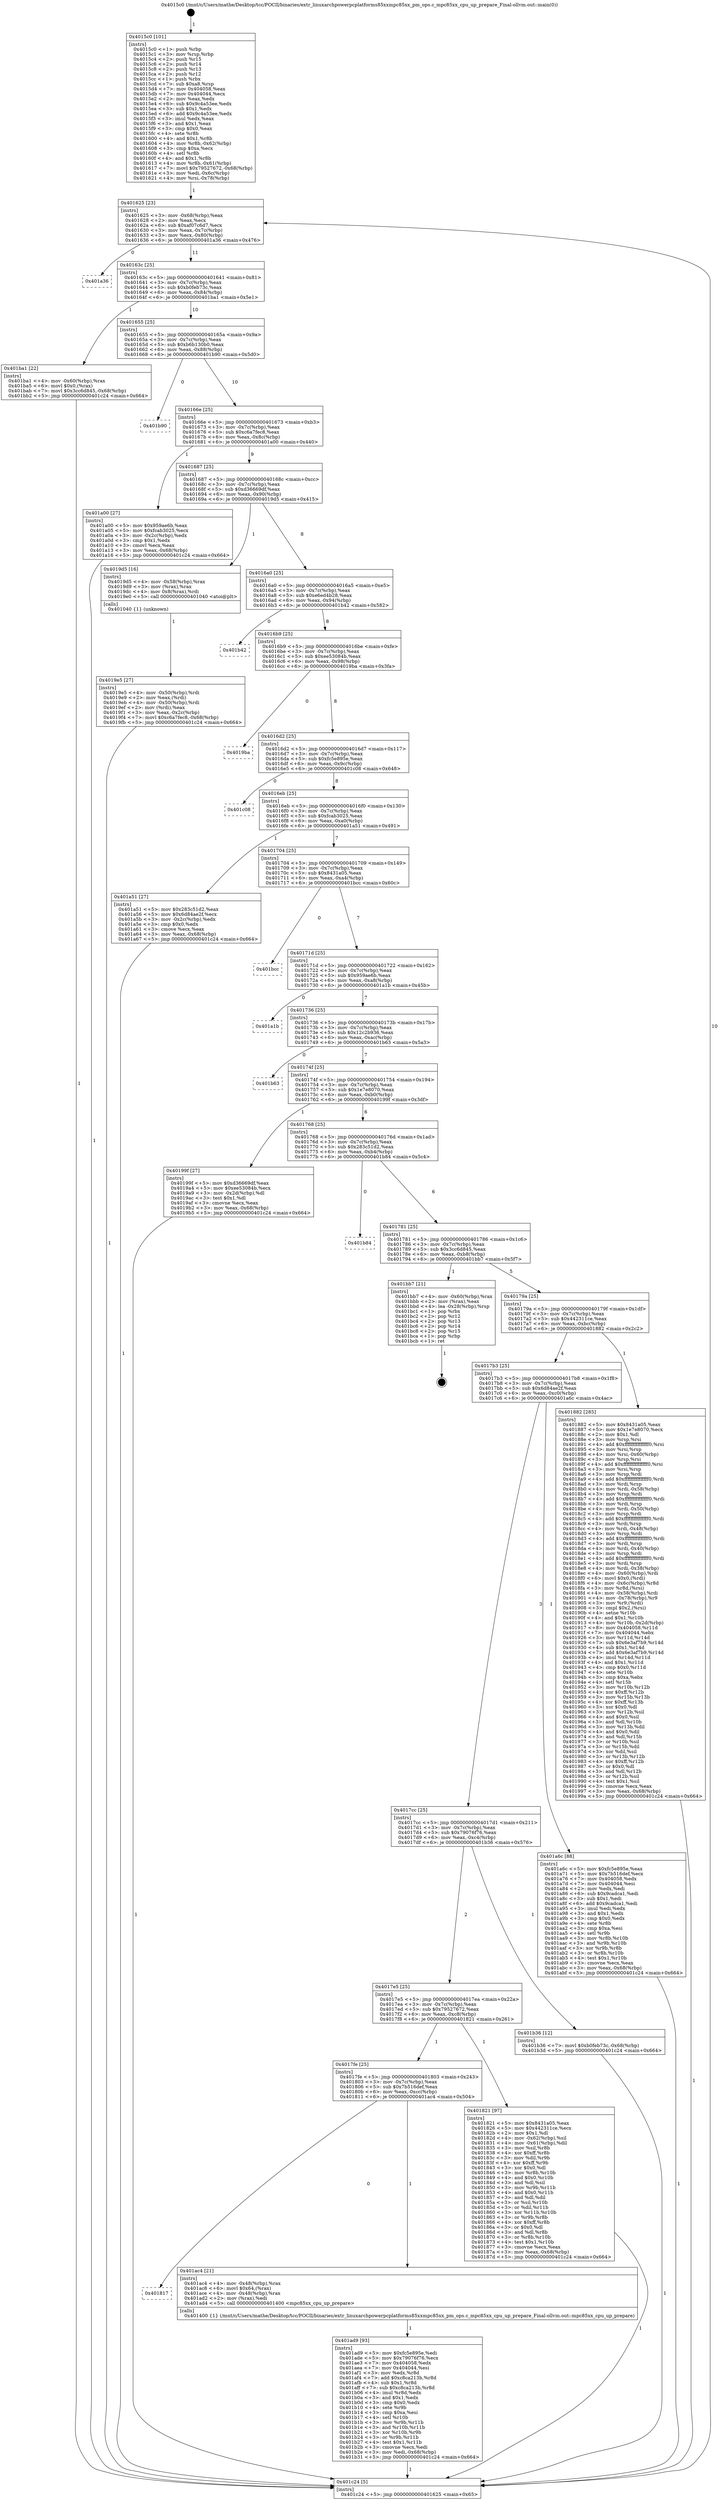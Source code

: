 digraph "0x4015c0" {
  label = "0x4015c0 (/mnt/c/Users/mathe/Desktop/tcc/POCII/binaries/extr_linuxarchpowerpcplatforms85xxmpc85xx_pm_ops.c_mpc85xx_cpu_up_prepare_Final-ollvm.out::main(0))"
  labelloc = "t"
  node[shape=record]

  Entry [label="",width=0.3,height=0.3,shape=circle,fillcolor=black,style=filled]
  "0x401625" [label="{
     0x401625 [23]\l
     | [instrs]\l
     &nbsp;&nbsp;0x401625 \<+3\>: mov -0x68(%rbp),%eax\l
     &nbsp;&nbsp;0x401628 \<+2\>: mov %eax,%ecx\l
     &nbsp;&nbsp;0x40162a \<+6\>: sub $0xaf07c6d7,%ecx\l
     &nbsp;&nbsp;0x401630 \<+3\>: mov %eax,-0x7c(%rbp)\l
     &nbsp;&nbsp;0x401633 \<+3\>: mov %ecx,-0x80(%rbp)\l
     &nbsp;&nbsp;0x401636 \<+6\>: je 0000000000401a36 \<main+0x476\>\l
  }"]
  "0x401a36" [label="{
     0x401a36\l
  }", style=dashed]
  "0x40163c" [label="{
     0x40163c [25]\l
     | [instrs]\l
     &nbsp;&nbsp;0x40163c \<+5\>: jmp 0000000000401641 \<main+0x81\>\l
     &nbsp;&nbsp;0x401641 \<+3\>: mov -0x7c(%rbp),%eax\l
     &nbsp;&nbsp;0x401644 \<+5\>: sub $0xb0feb73c,%eax\l
     &nbsp;&nbsp;0x401649 \<+6\>: mov %eax,-0x84(%rbp)\l
     &nbsp;&nbsp;0x40164f \<+6\>: je 0000000000401ba1 \<main+0x5e1\>\l
  }"]
  Exit [label="",width=0.3,height=0.3,shape=circle,fillcolor=black,style=filled,peripheries=2]
  "0x401ba1" [label="{
     0x401ba1 [22]\l
     | [instrs]\l
     &nbsp;&nbsp;0x401ba1 \<+4\>: mov -0x60(%rbp),%rax\l
     &nbsp;&nbsp;0x401ba5 \<+6\>: movl $0x0,(%rax)\l
     &nbsp;&nbsp;0x401bab \<+7\>: movl $0x3cc6d845,-0x68(%rbp)\l
     &nbsp;&nbsp;0x401bb2 \<+5\>: jmp 0000000000401c24 \<main+0x664\>\l
  }"]
  "0x401655" [label="{
     0x401655 [25]\l
     | [instrs]\l
     &nbsp;&nbsp;0x401655 \<+5\>: jmp 000000000040165a \<main+0x9a\>\l
     &nbsp;&nbsp;0x40165a \<+3\>: mov -0x7c(%rbp),%eax\l
     &nbsp;&nbsp;0x40165d \<+5\>: sub $0xb6b130b0,%eax\l
     &nbsp;&nbsp;0x401662 \<+6\>: mov %eax,-0x88(%rbp)\l
     &nbsp;&nbsp;0x401668 \<+6\>: je 0000000000401b90 \<main+0x5d0\>\l
  }"]
  "0x401ad9" [label="{
     0x401ad9 [93]\l
     | [instrs]\l
     &nbsp;&nbsp;0x401ad9 \<+5\>: mov $0xfc5e895e,%edi\l
     &nbsp;&nbsp;0x401ade \<+5\>: mov $0x79076f76,%ecx\l
     &nbsp;&nbsp;0x401ae3 \<+7\>: mov 0x404058,%edx\l
     &nbsp;&nbsp;0x401aea \<+7\>: mov 0x404044,%esi\l
     &nbsp;&nbsp;0x401af1 \<+3\>: mov %edx,%r8d\l
     &nbsp;&nbsp;0x401af4 \<+7\>: add $0xc8ca213b,%r8d\l
     &nbsp;&nbsp;0x401afb \<+4\>: sub $0x1,%r8d\l
     &nbsp;&nbsp;0x401aff \<+7\>: sub $0xc8ca213b,%r8d\l
     &nbsp;&nbsp;0x401b06 \<+4\>: imul %r8d,%edx\l
     &nbsp;&nbsp;0x401b0a \<+3\>: and $0x1,%edx\l
     &nbsp;&nbsp;0x401b0d \<+3\>: cmp $0x0,%edx\l
     &nbsp;&nbsp;0x401b10 \<+4\>: sete %r9b\l
     &nbsp;&nbsp;0x401b14 \<+3\>: cmp $0xa,%esi\l
     &nbsp;&nbsp;0x401b17 \<+4\>: setl %r10b\l
     &nbsp;&nbsp;0x401b1b \<+3\>: mov %r9b,%r11b\l
     &nbsp;&nbsp;0x401b1e \<+3\>: and %r10b,%r11b\l
     &nbsp;&nbsp;0x401b21 \<+3\>: xor %r10b,%r9b\l
     &nbsp;&nbsp;0x401b24 \<+3\>: or %r9b,%r11b\l
     &nbsp;&nbsp;0x401b27 \<+4\>: test $0x1,%r11b\l
     &nbsp;&nbsp;0x401b2b \<+3\>: cmovne %ecx,%edi\l
     &nbsp;&nbsp;0x401b2e \<+3\>: mov %edi,-0x68(%rbp)\l
     &nbsp;&nbsp;0x401b31 \<+5\>: jmp 0000000000401c24 \<main+0x664\>\l
  }"]
  "0x401b90" [label="{
     0x401b90\l
  }", style=dashed]
  "0x40166e" [label="{
     0x40166e [25]\l
     | [instrs]\l
     &nbsp;&nbsp;0x40166e \<+5\>: jmp 0000000000401673 \<main+0xb3\>\l
     &nbsp;&nbsp;0x401673 \<+3\>: mov -0x7c(%rbp),%eax\l
     &nbsp;&nbsp;0x401676 \<+5\>: sub $0xc6a7fec8,%eax\l
     &nbsp;&nbsp;0x40167b \<+6\>: mov %eax,-0x8c(%rbp)\l
     &nbsp;&nbsp;0x401681 \<+6\>: je 0000000000401a00 \<main+0x440\>\l
  }"]
  "0x401817" [label="{
     0x401817\l
  }", style=dashed]
  "0x401a00" [label="{
     0x401a00 [27]\l
     | [instrs]\l
     &nbsp;&nbsp;0x401a00 \<+5\>: mov $0x959ae6b,%eax\l
     &nbsp;&nbsp;0x401a05 \<+5\>: mov $0xfcab3025,%ecx\l
     &nbsp;&nbsp;0x401a0a \<+3\>: mov -0x2c(%rbp),%edx\l
     &nbsp;&nbsp;0x401a0d \<+3\>: cmp $0x1,%edx\l
     &nbsp;&nbsp;0x401a10 \<+3\>: cmovl %ecx,%eax\l
     &nbsp;&nbsp;0x401a13 \<+3\>: mov %eax,-0x68(%rbp)\l
     &nbsp;&nbsp;0x401a16 \<+5\>: jmp 0000000000401c24 \<main+0x664\>\l
  }"]
  "0x401687" [label="{
     0x401687 [25]\l
     | [instrs]\l
     &nbsp;&nbsp;0x401687 \<+5\>: jmp 000000000040168c \<main+0xcc\>\l
     &nbsp;&nbsp;0x40168c \<+3\>: mov -0x7c(%rbp),%eax\l
     &nbsp;&nbsp;0x40168f \<+5\>: sub $0xd36669df,%eax\l
     &nbsp;&nbsp;0x401694 \<+6\>: mov %eax,-0x90(%rbp)\l
     &nbsp;&nbsp;0x40169a \<+6\>: je 00000000004019d5 \<main+0x415\>\l
  }"]
  "0x401ac4" [label="{
     0x401ac4 [21]\l
     | [instrs]\l
     &nbsp;&nbsp;0x401ac4 \<+4\>: mov -0x48(%rbp),%rax\l
     &nbsp;&nbsp;0x401ac8 \<+6\>: movl $0x64,(%rax)\l
     &nbsp;&nbsp;0x401ace \<+4\>: mov -0x48(%rbp),%rax\l
     &nbsp;&nbsp;0x401ad2 \<+2\>: mov (%rax),%edi\l
     &nbsp;&nbsp;0x401ad4 \<+5\>: call 0000000000401400 \<mpc85xx_cpu_up_prepare\>\l
     | [calls]\l
     &nbsp;&nbsp;0x401400 \{1\} (/mnt/c/Users/mathe/Desktop/tcc/POCII/binaries/extr_linuxarchpowerpcplatforms85xxmpc85xx_pm_ops.c_mpc85xx_cpu_up_prepare_Final-ollvm.out::mpc85xx_cpu_up_prepare)\l
  }"]
  "0x4019d5" [label="{
     0x4019d5 [16]\l
     | [instrs]\l
     &nbsp;&nbsp;0x4019d5 \<+4\>: mov -0x58(%rbp),%rax\l
     &nbsp;&nbsp;0x4019d9 \<+3\>: mov (%rax),%rax\l
     &nbsp;&nbsp;0x4019dc \<+4\>: mov 0x8(%rax),%rdi\l
     &nbsp;&nbsp;0x4019e0 \<+5\>: call 0000000000401040 \<atoi@plt\>\l
     | [calls]\l
     &nbsp;&nbsp;0x401040 \{1\} (unknown)\l
  }"]
  "0x4016a0" [label="{
     0x4016a0 [25]\l
     | [instrs]\l
     &nbsp;&nbsp;0x4016a0 \<+5\>: jmp 00000000004016a5 \<main+0xe5\>\l
     &nbsp;&nbsp;0x4016a5 \<+3\>: mov -0x7c(%rbp),%eax\l
     &nbsp;&nbsp;0x4016a8 \<+5\>: sub $0xe6ed4b28,%eax\l
     &nbsp;&nbsp;0x4016ad \<+6\>: mov %eax,-0x94(%rbp)\l
     &nbsp;&nbsp;0x4016b3 \<+6\>: je 0000000000401b42 \<main+0x582\>\l
  }"]
  "0x4019e5" [label="{
     0x4019e5 [27]\l
     | [instrs]\l
     &nbsp;&nbsp;0x4019e5 \<+4\>: mov -0x50(%rbp),%rdi\l
     &nbsp;&nbsp;0x4019e9 \<+2\>: mov %eax,(%rdi)\l
     &nbsp;&nbsp;0x4019eb \<+4\>: mov -0x50(%rbp),%rdi\l
     &nbsp;&nbsp;0x4019ef \<+2\>: mov (%rdi),%eax\l
     &nbsp;&nbsp;0x4019f1 \<+3\>: mov %eax,-0x2c(%rbp)\l
     &nbsp;&nbsp;0x4019f4 \<+7\>: movl $0xc6a7fec8,-0x68(%rbp)\l
     &nbsp;&nbsp;0x4019fb \<+5\>: jmp 0000000000401c24 \<main+0x664\>\l
  }"]
  "0x401b42" [label="{
     0x401b42\l
  }", style=dashed]
  "0x4016b9" [label="{
     0x4016b9 [25]\l
     | [instrs]\l
     &nbsp;&nbsp;0x4016b9 \<+5\>: jmp 00000000004016be \<main+0xfe\>\l
     &nbsp;&nbsp;0x4016be \<+3\>: mov -0x7c(%rbp),%eax\l
     &nbsp;&nbsp;0x4016c1 \<+5\>: sub $0xee53084b,%eax\l
     &nbsp;&nbsp;0x4016c6 \<+6\>: mov %eax,-0x98(%rbp)\l
     &nbsp;&nbsp;0x4016cc \<+6\>: je 00000000004019ba \<main+0x3fa\>\l
  }"]
  "0x4015c0" [label="{
     0x4015c0 [101]\l
     | [instrs]\l
     &nbsp;&nbsp;0x4015c0 \<+1\>: push %rbp\l
     &nbsp;&nbsp;0x4015c1 \<+3\>: mov %rsp,%rbp\l
     &nbsp;&nbsp;0x4015c4 \<+2\>: push %r15\l
     &nbsp;&nbsp;0x4015c6 \<+2\>: push %r14\l
     &nbsp;&nbsp;0x4015c8 \<+2\>: push %r13\l
     &nbsp;&nbsp;0x4015ca \<+2\>: push %r12\l
     &nbsp;&nbsp;0x4015cc \<+1\>: push %rbx\l
     &nbsp;&nbsp;0x4015cd \<+7\>: sub $0xa8,%rsp\l
     &nbsp;&nbsp;0x4015d4 \<+7\>: mov 0x404058,%eax\l
     &nbsp;&nbsp;0x4015db \<+7\>: mov 0x404044,%ecx\l
     &nbsp;&nbsp;0x4015e2 \<+2\>: mov %eax,%edx\l
     &nbsp;&nbsp;0x4015e4 \<+6\>: sub $0x9c4a53ee,%edx\l
     &nbsp;&nbsp;0x4015ea \<+3\>: sub $0x1,%edx\l
     &nbsp;&nbsp;0x4015ed \<+6\>: add $0x9c4a53ee,%edx\l
     &nbsp;&nbsp;0x4015f3 \<+3\>: imul %edx,%eax\l
     &nbsp;&nbsp;0x4015f6 \<+3\>: and $0x1,%eax\l
     &nbsp;&nbsp;0x4015f9 \<+3\>: cmp $0x0,%eax\l
     &nbsp;&nbsp;0x4015fc \<+4\>: sete %r8b\l
     &nbsp;&nbsp;0x401600 \<+4\>: and $0x1,%r8b\l
     &nbsp;&nbsp;0x401604 \<+4\>: mov %r8b,-0x62(%rbp)\l
     &nbsp;&nbsp;0x401608 \<+3\>: cmp $0xa,%ecx\l
     &nbsp;&nbsp;0x40160b \<+4\>: setl %r8b\l
     &nbsp;&nbsp;0x40160f \<+4\>: and $0x1,%r8b\l
     &nbsp;&nbsp;0x401613 \<+4\>: mov %r8b,-0x61(%rbp)\l
     &nbsp;&nbsp;0x401617 \<+7\>: movl $0x79527672,-0x68(%rbp)\l
     &nbsp;&nbsp;0x40161e \<+3\>: mov %edi,-0x6c(%rbp)\l
     &nbsp;&nbsp;0x401621 \<+4\>: mov %rsi,-0x78(%rbp)\l
  }"]
  "0x4019ba" [label="{
     0x4019ba\l
  }", style=dashed]
  "0x4016d2" [label="{
     0x4016d2 [25]\l
     | [instrs]\l
     &nbsp;&nbsp;0x4016d2 \<+5\>: jmp 00000000004016d7 \<main+0x117\>\l
     &nbsp;&nbsp;0x4016d7 \<+3\>: mov -0x7c(%rbp),%eax\l
     &nbsp;&nbsp;0x4016da \<+5\>: sub $0xfc5e895e,%eax\l
     &nbsp;&nbsp;0x4016df \<+6\>: mov %eax,-0x9c(%rbp)\l
     &nbsp;&nbsp;0x4016e5 \<+6\>: je 0000000000401c08 \<main+0x648\>\l
  }"]
  "0x401c24" [label="{
     0x401c24 [5]\l
     | [instrs]\l
     &nbsp;&nbsp;0x401c24 \<+5\>: jmp 0000000000401625 \<main+0x65\>\l
  }"]
  "0x401c08" [label="{
     0x401c08\l
  }", style=dashed]
  "0x4016eb" [label="{
     0x4016eb [25]\l
     | [instrs]\l
     &nbsp;&nbsp;0x4016eb \<+5\>: jmp 00000000004016f0 \<main+0x130\>\l
     &nbsp;&nbsp;0x4016f0 \<+3\>: mov -0x7c(%rbp),%eax\l
     &nbsp;&nbsp;0x4016f3 \<+5\>: sub $0xfcab3025,%eax\l
     &nbsp;&nbsp;0x4016f8 \<+6\>: mov %eax,-0xa0(%rbp)\l
     &nbsp;&nbsp;0x4016fe \<+6\>: je 0000000000401a51 \<main+0x491\>\l
  }"]
  "0x4017fe" [label="{
     0x4017fe [25]\l
     | [instrs]\l
     &nbsp;&nbsp;0x4017fe \<+5\>: jmp 0000000000401803 \<main+0x243\>\l
     &nbsp;&nbsp;0x401803 \<+3\>: mov -0x7c(%rbp),%eax\l
     &nbsp;&nbsp;0x401806 \<+5\>: sub $0x7b516def,%eax\l
     &nbsp;&nbsp;0x40180b \<+6\>: mov %eax,-0xcc(%rbp)\l
     &nbsp;&nbsp;0x401811 \<+6\>: je 0000000000401ac4 \<main+0x504\>\l
  }"]
  "0x401a51" [label="{
     0x401a51 [27]\l
     | [instrs]\l
     &nbsp;&nbsp;0x401a51 \<+5\>: mov $0x283c51d2,%eax\l
     &nbsp;&nbsp;0x401a56 \<+5\>: mov $0x6d84ae2f,%ecx\l
     &nbsp;&nbsp;0x401a5b \<+3\>: mov -0x2c(%rbp),%edx\l
     &nbsp;&nbsp;0x401a5e \<+3\>: cmp $0x0,%edx\l
     &nbsp;&nbsp;0x401a61 \<+3\>: cmove %ecx,%eax\l
     &nbsp;&nbsp;0x401a64 \<+3\>: mov %eax,-0x68(%rbp)\l
     &nbsp;&nbsp;0x401a67 \<+5\>: jmp 0000000000401c24 \<main+0x664\>\l
  }"]
  "0x401704" [label="{
     0x401704 [25]\l
     | [instrs]\l
     &nbsp;&nbsp;0x401704 \<+5\>: jmp 0000000000401709 \<main+0x149\>\l
     &nbsp;&nbsp;0x401709 \<+3\>: mov -0x7c(%rbp),%eax\l
     &nbsp;&nbsp;0x40170c \<+5\>: sub $0x8431a05,%eax\l
     &nbsp;&nbsp;0x401711 \<+6\>: mov %eax,-0xa4(%rbp)\l
     &nbsp;&nbsp;0x401717 \<+6\>: je 0000000000401bcc \<main+0x60c\>\l
  }"]
  "0x401821" [label="{
     0x401821 [97]\l
     | [instrs]\l
     &nbsp;&nbsp;0x401821 \<+5\>: mov $0x8431a05,%eax\l
     &nbsp;&nbsp;0x401826 \<+5\>: mov $0x442311ce,%ecx\l
     &nbsp;&nbsp;0x40182b \<+2\>: mov $0x1,%dl\l
     &nbsp;&nbsp;0x40182d \<+4\>: mov -0x62(%rbp),%sil\l
     &nbsp;&nbsp;0x401831 \<+4\>: mov -0x61(%rbp),%dil\l
     &nbsp;&nbsp;0x401835 \<+3\>: mov %sil,%r8b\l
     &nbsp;&nbsp;0x401838 \<+4\>: xor $0xff,%r8b\l
     &nbsp;&nbsp;0x40183c \<+3\>: mov %dil,%r9b\l
     &nbsp;&nbsp;0x40183f \<+4\>: xor $0xff,%r9b\l
     &nbsp;&nbsp;0x401843 \<+3\>: xor $0x0,%dl\l
     &nbsp;&nbsp;0x401846 \<+3\>: mov %r8b,%r10b\l
     &nbsp;&nbsp;0x401849 \<+4\>: and $0x0,%r10b\l
     &nbsp;&nbsp;0x40184d \<+3\>: and %dl,%sil\l
     &nbsp;&nbsp;0x401850 \<+3\>: mov %r9b,%r11b\l
     &nbsp;&nbsp;0x401853 \<+4\>: and $0x0,%r11b\l
     &nbsp;&nbsp;0x401857 \<+3\>: and %dl,%dil\l
     &nbsp;&nbsp;0x40185a \<+3\>: or %sil,%r10b\l
     &nbsp;&nbsp;0x40185d \<+3\>: or %dil,%r11b\l
     &nbsp;&nbsp;0x401860 \<+3\>: xor %r11b,%r10b\l
     &nbsp;&nbsp;0x401863 \<+3\>: or %r9b,%r8b\l
     &nbsp;&nbsp;0x401866 \<+4\>: xor $0xff,%r8b\l
     &nbsp;&nbsp;0x40186a \<+3\>: or $0x0,%dl\l
     &nbsp;&nbsp;0x40186d \<+3\>: and %dl,%r8b\l
     &nbsp;&nbsp;0x401870 \<+3\>: or %r8b,%r10b\l
     &nbsp;&nbsp;0x401873 \<+4\>: test $0x1,%r10b\l
     &nbsp;&nbsp;0x401877 \<+3\>: cmovne %ecx,%eax\l
     &nbsp;&nbsp;0x40187a \<+3\>: mov %eax,-0x68(%rbp)\l
     &nbsp;&nbsp;0x40187d \<+5\>: jmp 0000000000401c24 \<main+0x664\>\l
  }"]
  "0x401bcc" [label="{
     0x401bcc\l
  }", style=dashed]
  "0x40171d" [label="{
     0x40171d [25]\l
     | [instrs]\l
     &nbsp;&nbsp;0x40171d \<+5\>: jmp 0000000000401722 \<main+0x162\>\l
     &nbsp;&nbsp;0x401722 \<+3\>: mov -0x7c(%rbp),%eax\l
     &nbsp;&nbsp;0x401725 \<+5\>: sub $0x959ae6b,%eax\l
     &nbsp;&nbsp;0x40172a \<+6\>: mov %eax,-0xa8(%rbp)\l
     &nbsp;&nbsp;0x401730 \<+6\>: je 0000000000401a1b \<main+0x45b\>\l
  }"]
  "0x4017e5" [label="{
     0x4017e5 [25]\l
     | [instrs]\l
     &nbsp;&nbsp;0x4017e5 \<+5\>: jmp 00000000004017ea \<main+0x22a\>\l
     &nbsp;&nbsp;0x4017ea \<+3\>: mov -0x7c(%rbp),%eax\l
     &nbsp;&nbsp;0x4017ed \<+5\>: sub $0x79527672,%eax\l
     &nbsp;&nbsp;0x4017f2 \<+6\>: mov %eax,-0xc8(%rbp)\l
     &nbsp;&nbsp;0x4017f8 \<+6\>: je 0000000000401821 \<main+0x261\>\l
  }"]
  "0x401a1b" [label="{
     0x401a1b\l
  }", style=dashed]
  "0x401736" [label="{
     0x401736 [25]\l
     | [instrs]\l
     &nbsp;&nbsp;0x401736 \<+5\>: jmp 000000000040173b \<main+0x17b\>\l
     &nbsp;&nbsp;0x40173b \<+3\>: mov -0x7c(%rbp),%eax\l
     &nbsp;&nbsp;0x40173e \<+5\>: sub $0x12c2b936,%eax\l
     &nbsp;&nbsp;0x401743 \<+6\>: mov %eax,-0xac(%rbp)\l
     &nbsp;&nbsp;0x401749 \<+6\>: je 0000000000401b63 \<main+0x5a3\>\l
  }"]
  "0x401b36" [label="{
     0x401b36 [12]\l
     | [instrs]\l
     &nbsp;&nbsp;0x401b36 \<+7\>: movl $0xb0feb73c,-0x68(%rbp)\l
     &nbsp;&nbsp;0x401b3d \<+5\>: jmp 0000000000401c24 \<main+0x664\>\l
  }"]
  "0x401b63" [label="{
     0x401b63\l
  }", style=dashed]
  "0x40174f" [label="{
     0x40174f [25]\l
     | [instrs]\l
     &nbsp;&nbsp;0x40174f \<+5\>: jmp 0000000000401754 \<main+0x194\>\l
     &nbsp;&nbsp;0x401754 \<+3\>: mov -0x7c(%rbp),%eax\l
     &nbsp;&nbsp;0x401757 \<+5\>: sub $0x1e7e8070,%eax\l
     &nbsp;&nbsp;0x40175c \<+6\>: mov %eax,-0xb0(%rbp)\l
     &nbsp;&nbsp;0x401762 \<+6\>: je 000000000040199f \<main+0x3df\>\l
  }"]
  "0x4017cc" [label="{
     0x4017cc [25]\l
     | [instrs]\l
     &nbsp;&nbsp;0x4017cc \<+5\>: jmp 00000000004017d1 \<main+0x211\>\l
     &nbsp;&nbsp;0x4017d1 \<+3\>: mov -0x7c(%rbp),%eax\l
     &nbsp;&nbsp;0x4017d4 \<+5\>: sub $0x79076f76,%eax\l
     &nbsp;&nbsp;0x4017d9 \<+6\>: mov %eax,-0xc4(%rbp)\l
     &nbsp;&nbsp;0x4017df \<+6\>: je 0000000000401b36 \<main+0x576\>\l
  }"]
  "0x40199f" [label="{
     0x40199f [27]\l
     | [instrs]\l
     &nbsp;&nbsp;0x40199f \<+5\>: mov $0xd36669df,%eax\l
     &nbsp;&nbsp;0x4019a4 \<+5\>: mov $0xee53084b,%ecx\l
     &nbsp;&nbsp;0x4019a9 \<+3\>: mov -0x2d(%rbp),%dl\l
     &nbsp;&nbsp;0x4019ac \<+3\>: test $0x1,%dl\l
     &nbsp;&nbsp;0x4019af \<+3\>: cmovne %ecx,%eax\l
     &nbsp;&nbsp;0x4019b2 \<+3\>: mov %eax,-0x68(%rbp)\l
     &nbsp;&nbsp;0x4019b5 \<+5\>: jmp 0000000000401c24 \<main+0x664\>\l
  }"]
  "0x401768" [label="{
     0x401768 [25]\l
     | [instrs]\l
     &nbsp;&nbsp;0x401768 \<+5\>: jmp 000000000040176d \<main+0x1ad\>\l
     &nbsp;&nbsp;0x40176d \<+3\>: mov -0x7c(%rbp),%eax\l
     &nbsp;&nbsp;0x401770 \<+5\>: sub $0x283c51d2,%eax\l
     &nbsp;&nbsp;0x401775 \<+6\>: mov %eax,-0xb4(%rbp)\l
     &nbsp;&nbsp;0x40177b \<+6\>: je 0000000000401b84 \<main+0x5c4\>\l
  }"]
  "0x401a6c" [label="{
     0x401a6c [88]\l
     | [instrs]\l
     &nbsp;&nbsp;0x401a6c \<+5\>: mov $0xfc5e895e,%eax\l
     &nbsp;&nbsp;0x401a71 \<+5\>: mov $0x7b516def,%ecx\l
     &nbsp;&nbsp;0x401a76 \<+7\>: mov 0x404058,%edx\l
     &nbsp;&nbsp;0x401a7d \<+7\>: mov 0x404044,%esi\l
     &nbsp;&nbsp;0x401a84 \<+2\>: mov %edx,%edi\l
     &nbsp;&nbsp;0x401a86 \<+6\>: sub $0x9cadca1,%edi\l
     &nbsp;&nbsp;0x401a8c \<+3\>: sub $0x1,%edi\l
     &nbsp;&nbsp;0x401a8f \<+6\>: add $0x9cadca1,%edi\l
     &nbsp;&nbsp;0x401a95 \<+3\>: imul %edi,%edx\l
     &nbsp;&nbsp;0x401a98 \<+3\>: and $0x1,%edx\l
     &nbsp;&nbsp;0x401a9b \<+3\>: cmp $0x0,%edx\l
     &nbsp;&nbsp;0x401a9e \<+4\>: sete %r8b\l
     &nbsp;&nbsp;0x401aa2 \<+3\>: cmp $0xa,%esi\l
     &nbsp;&nbsp;0x401aa5 \<+4\>: setl %r9b\l
     &nbsp;&nbsp;0x401aa9 \<+3\>: mov %r8b,%r10b\l
     &nbsp;&nbsp;0x401aac \<+3\>: and %r9b,%r10b\l
     &nbsp;&nbsp;0x401aaf \<+3\>: xor %r9b,%r8b\l
     &nbsp;&nbsp;0x401ab2 \<+3\>: or %r8b,%r10b\l
     &nbsp;&nbsp;0x401ab5 \<+4\>: test $0x1,%r10b\l
     &nbsp;&nbsp;0x401ab9 \<+3\>: cmovne %ecx,%eax\l
     &nbsp;&nbsp;0x401abc \<+3\>: mov %eax,-0x68(%rbp)\l
     &nbsp;&nbsp;0x401abf \<+5\>: jmp 0000000000401c24 \<main+0x664\>\l
  }"]
  "0x401b84" [label="{
     0x401b84\l
  }", style=dashed]
  "0x401781" [label="{
     0x401781 [25]\l
     | [instrs]\l
     &nbsp;&nbsp;0x401781 \<+5\>: jmp 0000000000401786 \<main+0x1c6\>\l
     &nbsp;&nbsp;0x401786 \<+3\>: mov -0x7c(%rbp),%eax\l
     &nbsp;&nbsp;0x401789 \<+5\>: sub $0x3cc6d845,%eax\l
     &nbsp;&nbsp;0x40178e \<+6\>: mov %eax,-0xb8(%rbp)\l
     &nbsp;&nbsp;0x401794 \<+6\>: je 0000000000401bb7 \<main+0x5f7\>\l
  }"]
  "0x4017b3" [label="{
     0x4017b3 [25]\l
     | [instrs]\l
     &nbsp;&nbsp;0x4017b3 \<+5\>: jmp 00000000004017b8 \<main+0x1f8\>\l
     &nbsp;&nbsp;0x4017b8 \<+3\>: mov -0x7c(%rbp),%eax\l
     &nbsp;&nbsp;0x4017bb \<+5\>: sub $0x6d84ae2f,%eax\l
     &nbsp;&nbsp;0x4017c0 \<+6\>: mov %eax,-0xc0(%rbp)\l
     &nbsp;&nbsp;0x4017c6 \<+6\>: je 0000000000401a6c \<main+0x4ac\>\l
  }"]
  "0x401bb7" [label="{
     0x401bb7 [21]\l
     | [instrs]\l
     &nbsp;&nbsp;0x401bb7 \<+4\>: mov -0x60(%rbp),%rax\l
     &nbsp;&nbsp;0x401bbb \<+2\>: mov (%rax),%eax\l
     &nbsp;&nbsp;0x401bbd \<+4\>: lea -0x28(%rbp),%rsp\l
     &nbsp;&nbsp;0x401bc1 \<+1\>: pop %rbx\l
     &nbsp;&nbsp;0x401bc2 \<+2\>: pop %r12\l
     &nbsp;&nbsp;0x401bc4 \<+2\>: pop %r13\l
     &nbsp;&nbsp;0x401bc6 \<+2\>: pop %r14\l
     &nbsp;&nbsp;0x401bc8 \<+2\>: pop %r15\l
     &nbsp;&nbsp;0x401bca \<+1\>: pop %rbp\l
     &nbsp;&nbsp;0x401bcb \<+1\>: ret\l
  }"]
  "0x40179a" [label="{
     0x40179a [25]\l
     | [instrs]\l
     &nbsp;&nbsp;0x40179a \<+5\>: jmp 000000000040179f \<main+0x1df\>\l
     &nbsp;&nbsp;0x40179f \<+3\>: mov -0x7c(%rbp),%eax\l
     &nbsp;&nbsp;0x4017a2 \<+5\>: sub $0x442311ce,%eax\l
     &nbsp;&nbsp;0x4017a7 \<+6\>: mov %eax,-0xbc(%rbp)\l
     &nbsp;&nbsp;0x4017ad \<+6\>: je 0000000000401882 \<main+0x2c2\>\l
  }"]
  "0x401882" [label="{
     0x401882 [285]\l
     | [instrs]\l
     &nbsp;&nbsp;0x401882 \<+5\>: mov $0x8431a05,%eax\l
     &nbsp;&nbsp;0x401887 \<+5\>: mov $0x1e7e8070,%ecx\l
     &nbsp;&nbsp;0x40188c \<+2\>: mov $0x1,%dl\l
     &nbsp;&nbsp;0x40188e \<+3\>: mov %rsp,%rsi\l
     &nbsp;&nbsp;0x401891 \<+4\>: add $0xfffffffffffffff0,%rsi\l
     &nbsp;&nbsp;0x401895 \<+3\>: mov %rsi,%rsp\l
     &nbsp;&nbsp;0x401898 \<+4\>: mov %rsi,-0x60(%rbp)\l
     &nbsp;&nbsp;0x40189c \<+3\>: mov %rsp,%rsi\l
     &nbsp;&nbsp;0x40189f \<+4\>: add $0xfffffffffffffff0,%rsi\l
     &nbsp;&nbsp;0x4018a3 \<+3\>: mov %rsi,%rsp\l
     &nbsp;&nbsp;0x4018a6 \<+3\>: mov %rsp,%rdi\l
     &nbsp;&nbsp;0x4018a9 \<+4\>: add $0xfffffffffffffff0,%rdi\l
     &nbsp;&nbsp;0x4018ad \<+3\>: mov %rdi,%rsp\l
     &nbsp;&nbsp;0x4018b0 \<+4\>: mov %rdi,-0x58(%rbp)\l
     &nbsp;&nbsp;0x4018b4 \<+3\>: mov %rsp,%rdi\l
     &nbsp;&nbsp;0x4018b7 \<+4\>: add $0xfffffffffffffff0,%rdi\l
     &nbsp;&nbsp;0x4018bb \<+3\>: mov %rdi,%rsp\l
     &nbsp;&nbsp;0x4018be \<+4\>: mov %rdi,-0x50(%rbp)\l
     &nbsp;&nbsp;0x4018c2 \<+3\>: mov %rsp,%rdi\l
     &nbsp;&nbsp;0x4018c5 \<+4\>: add $0xfffffffffffffff0,%rdi\l
     &nbsp;&nbsp;0x4018c9 \<+3\>: mov %rdi,%rsp\l
     &nbsp;&nbsp;0x4018cc \<+4\>: mov %rdi,-0x48(%rbp)\l
     &nbsp;&nbsp;0x4018d0 \<+3\>: mov %rsp,%rdi\l
     &nbsp;&nbsp;0x4018d3 \<+4\>: add $0xfffffffffffffff0,%rdi\l
     &nbsp;&nbsp;0x4018d7 \<+3\>: mov %rdi,%rsp\l
     &nbsp;&nbsp;0x4018da \<+4\>: mov %rdi,-0x40(%rbp)\l
     &nbsp;&nbsp;0x4018de \<+3\>: mov %rsp,%rdi\l
     &nbsp;&nbsp;0x4018e1 \<+4\>: add $0xfffffffffffffff0,%rdi\l
     &nbsp;&nbsp;0x4018e5 \<+3\>: mov %rdi,%rsp\l
     &nbsp;&nbsp;0x4018e8 \<+4\>: mov %rdi,-0x38(%rbp)\l
     &nbsp;&nbsp;0x4018ec \<+4\>: mov -0x60(%rbp),%rdi\l
     &nbsp;&nbsp;0x4018f0 \<+6\>: movl $0x0,(%rdi)\l
     &nbsp;&nbsp;0x4018f6 \<+4\>: mov -0x6c(%rbp),%r8d\l
     &nbsp;&nbsp;0x4018fa \<+3\>: mov %r8d,(%rsi)\l
     &nbsp;&nbsp;0x4018fd \<+4\>: mov -0x58(%rbp),%rdi\l
     &nbsp;&nbsp;0x401901 \<+4\>: mov -0x78(%rbp),%r9\l
     &nbsp;&nbsp;0x401905 \<+3\>: mov %r9,(%rdi)\l
     &nbsp;&nbsp;0x401908 \<+3\>: cmpl $0x2,(%rsi)\l
     &nbsp;&nbsp;0x40190b \<+4\>: setne %r10b\l
     &nbsp;&nbsp;0x40190f \<+4\>: and $0x1,%r10b\l
     &nbsp;&nbsp;0x401913 \<+4\>: mov %r10b,-0x2d(%rbp)\l
     &nbsp;&nbsp;0x401917 \<+8\>: mov 0x404058,%r11d\l
     &nbsp;&nbsp;0x40191f \<+7\>: mov 0x404044,%ebx\l
     &nbsp;&nbsp;0x401926 \<+3\>: mov %r11d,%r14d\l
     &nbsp;&nbsp;0x401929 \<+7\>: sub $0x6e3af7b9,%r14d\l
     &nbsp;&nbsp;0x401930 \<+4\>: sub $0x1,%r14d\l
     &nbsp;&nbsp;0x401934 \<+7\>: add $0x6e3af7b9,%r14d\l
     &nbsp;&nbsp;0x40193b \<+4\>: imul %r14d,%r11d\l
     &nbsp;&nbsp;0x40193f \<+4\>: and $0x1,%r11d\l
     &nbsp;&nbsp;0x401943 \<+4\>: cmp $0x0,%r11d\l
     &nbsp;&nbsp;0x401947 \<+4\>: sete %r10b\l
     &nbsp;&nbsp;0x40194b \<+3\>: cmp $0xa,%ebx\l
     &nbsp;&nbsp;0x40194e \<+4\>: setl %r15b\l
     &nbsp;&nbsp;0x401952 \<+3\>: mov %r10b,%r12b\l
     &nbsp;&nbsp;0x401955 \<+4\>: xor $0xff,%r12b\l
     &nbsp;&nbsp;0x401959 \<+3\>: mov %r15b,%r13b\l
     &nbsp;&nbsp;0x40195c \<+4\>: xor $0xff,%r13b\l
     &nbsp;&nbsp;0x401960 \<+3\>: xor $0x0,%dl\l
     &nbsp;&nbsp;0x401963 \<+3\>: mov %r12b,%sil\l
     &nbsp;&nbsp;0x401966 \<+4\>: and $0x0,%sil\l
     &nbsp;&nbsp;0x40196a \<+3\>: and %dl,%r10b\l
     &nbsp;&nbsp;0x40196d \<+3\>: mov %r13b,%dil\l
     &nbsp;&nbsp;0x401970 \<+4\>: and $0x0,%dil\l
     &nbsp;&nbsp;0x401974 \<+3\>: and %dl,%r15b\l
     &nbsp;&nbsp;0x401977 \<+3\>: or %r10b,%sil\l
     &nbsp;&nbsp;0x40197a \<+3\>: or %r15b,%dil\l
     &nbsp;&nbsp;0x40197d \<+3\>: xor %dil,%sil\l
     &nbsp;&nbsp;0x401980 \<+3\>: or %r13b,%r12b\l
     &nbsp;&nbsp;0x401983 \<+4\>: xor $0xff,%r12b\l
     &nbsp;&nbsp;0x401987 \<+3\>: or $0x0,%dl\l
     &nbsp;&nbsp;0x40198a \<+3\>: and %dl,%r12b\l
     &nbsp;&nbsp;0x40198d \<+3\>: or %r12b,%sil\l
     &nbsp;&nbsp;0x401990 \<+4\>: test $0x1,%sil\l
     &nbsp;&nbsp;0x401994 \<+3\>: cmovne %ecx,%eax\l
     &nbsp;&nbsp;0x401997 \<+3\>: mov %eax,-0x68(%rbp)\l
     &nbsp;&nbsp;0x40199a \<+5\>: jmp 0000000000401c24 \<main+0x664\>\l
  }"]
  Entry -> "0x4015c0" [label=" 1"]
  "0x401625" -> "0x401a36" [label=" 0"]
  "0x401625" -> "0x40163c" [label=" 11"]
  "0x401bb7" -> Exit [label=" 1"]
  "0x40163c" -> "0x401ba1" [label=" 1"]
  "0x40163c" -> "0x401655" [label=" 10"]
  "0x401ba1" -> "0x401c24" [label=" 1"]
  "0x401655" -> "0x401b90" [label=" 0"]
  "0x401655" -> "0x40166e" [label=" 10"]
  "0x401b36" -> "0x401c24" [label=" 1"]
  "0x40166e" -> "0x401a00" [label=" 1"]
  "0x40166e" -> "0x401687" [label=" 9"]
  "0x401ad9" -> "0x401c24" [label=" 1"]
  "0x401687" -> "0x4019d5" [label=" 1"]
  "0x401687" -> "0x4016a0" [label=" 8"]
  "0x401ac4" -> "0x401ad9" [label=" 1"]
  "0x4016a0" -> "0x401b42" [label=" 0"]
  "0x4016a0" -> "0x4016b9" [label=" 8"]
  "0x4017fe" -> "0x401ac4" [label=" 1"]
  "0x4016b9" -> "0x4019ba" [label=" 0"]
  "0x4016b9" -> "0x4016d2" [label=" 8"]
  "0x401a6c" -> "0x401c24" [label=" 1"]
  "0x4016d2" -> "0x401c08" [label=" 0"]
  "0x4016d2" -> "0x4016eb" [label=" 8"]
  "0x401a51" -> "0x401c24" [label=" 1"]
  "0x4016eb" -> "0x401a51" [label=" 1"]
  "0x4016eb" -> "0x401704" [label=" 7"]
  "0x401a00" -> "0x401c24" [label=" 1"]
  "0x401704" -> "0x401bcc" [label=" 0"]
  "0x401704" -> "0x40171d" [label=" 7"]
  "0x4019e5" -> "0x401c24" [label=" 1"]
  "0x40171d" -> "0x401a1b" [label=" 0"]
  "0x40171d" -> "0x401736" [label=" 7"]
  "0x40199f" -> "0x401c24" [label=" 1"]
  "0x401736" -> "0x401b63" [label=" 0"]
  "0x401736" -> "0x40174f" [label=" 7"]
  "0x401882" -> "0x401c24" [label=" 1"]
  "0x40174f" -> "0x40199f" [label=" 1"]
  "0x40174f" -> "0x401768" [label=" 6"]
  "0x401c24" -> "0x401625" [label=" 10"]
  "0x401768" -> "0x401b84" [label=" 0"]
  "0x401768" -> "0x401781" [label=" 6"]
  "0x4015c0" -> "0x401625" [label=" 1"]
  "0x401781" -> "0x401bb7" [label=" 1"]
  "0x401781" -> "0x40179a" [label=" 5"]
  "0x4017e5" -> "0x4017fe" [label=" 1"]
  "0x40179a" -> "0x401882" [label=" 1"]
  "0x40179a" -> "0x4017b3" [label=" 4"]
  "0x401821" -> "0x401c24" [label=" 1"]
  "0x4017b3" -> "0x401a6c" [label=" 1"]
  "0x4017b3" -> "0x4017cc" [label=" 3"]
  "0x4017fe" -> "0x401817" [label=" 0"]
  "0x4017cc" -> "0x401b36" [label=" 1"]
  "0x4017cc" -> "0x4017e5" [label=" 2"]
  "0x4019d5" -> "0x4019e5" [label=" 1"]
  "0x4017e5" -> "0x401821" [label=" 1"]
}
